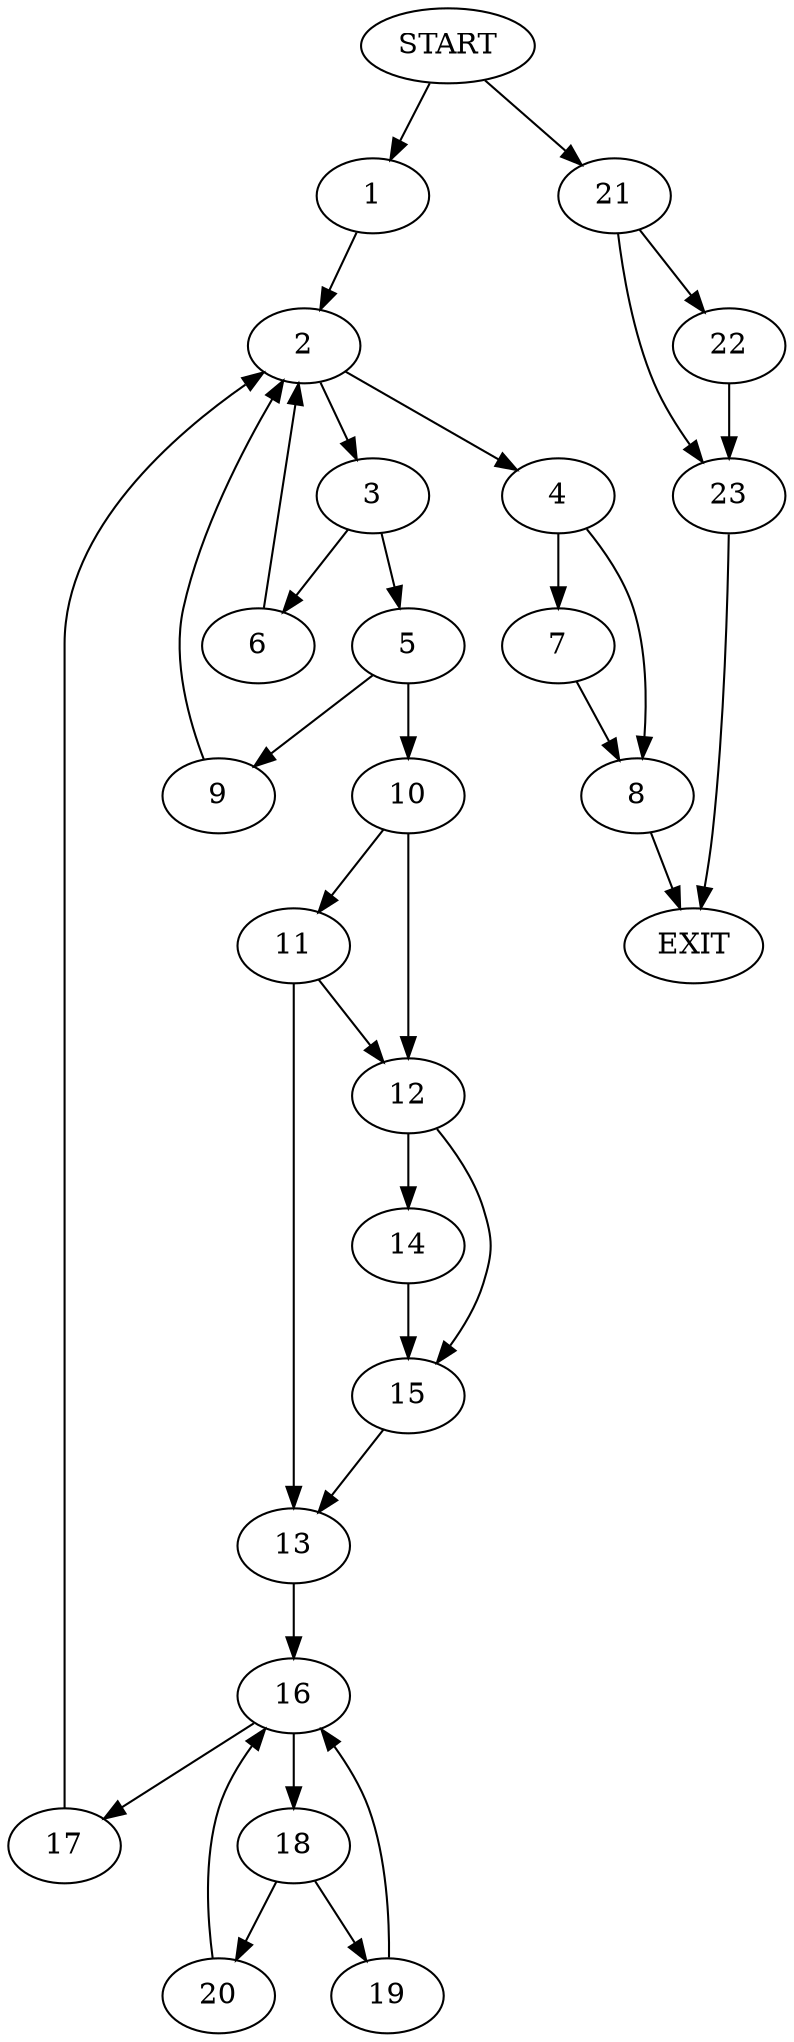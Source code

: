 digraph {
0 [label="START"]
24 [label="EXIT"]
0 -> 1
1 -> 2
2 -> 3
2 -> 4
3 -> 5
3 -> 6
4 -> 7
4 -> 8
5 -> 9
5 -> 10
6 -> 2
10 -> 11
10 -> 12
9 -> 2
11 -> 12
11 -> 13
12 -> 14
12 -> 15
13 -> 16
14 -> 15
15 -> 13
16 -> 17
16 -> 18
18 -> 19
18 -> 20
17 -> 2
20 -> 16
19 -> 16
8 -> 24
7 -> 8
0 -> 21
21 -> 22
21 -> 23
23 -> 24
22 -> 23
}
